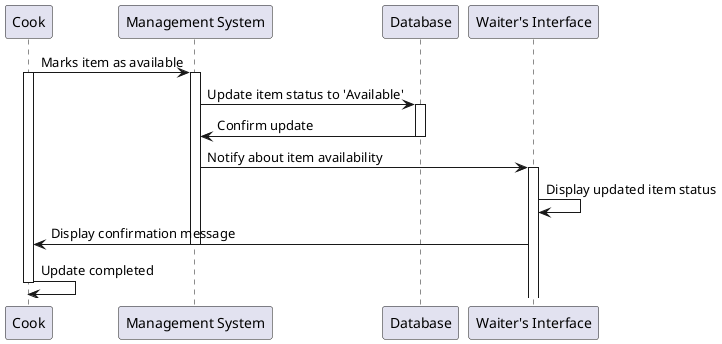@startuml
participant Cook
participant "Management System" as System
participant Database
participant "Waiter's Interface" as WaiterInterface

Cook -> System : Marks item as available
activate Cook
activate System

System -> Database : Update item status to 'Available'
activate Database

Database -> System : Confirm update
deactivate Database

System -> WaiterInterface : Notify about item availability
activate WaiterInterface

WaiterInterface -> WaiterInterface : Display updated item status
WaiterInterface -> Cook : Display confirmation message
deactivate System

Cook -> Cook : Update completed
deactivate Cook
@enduml